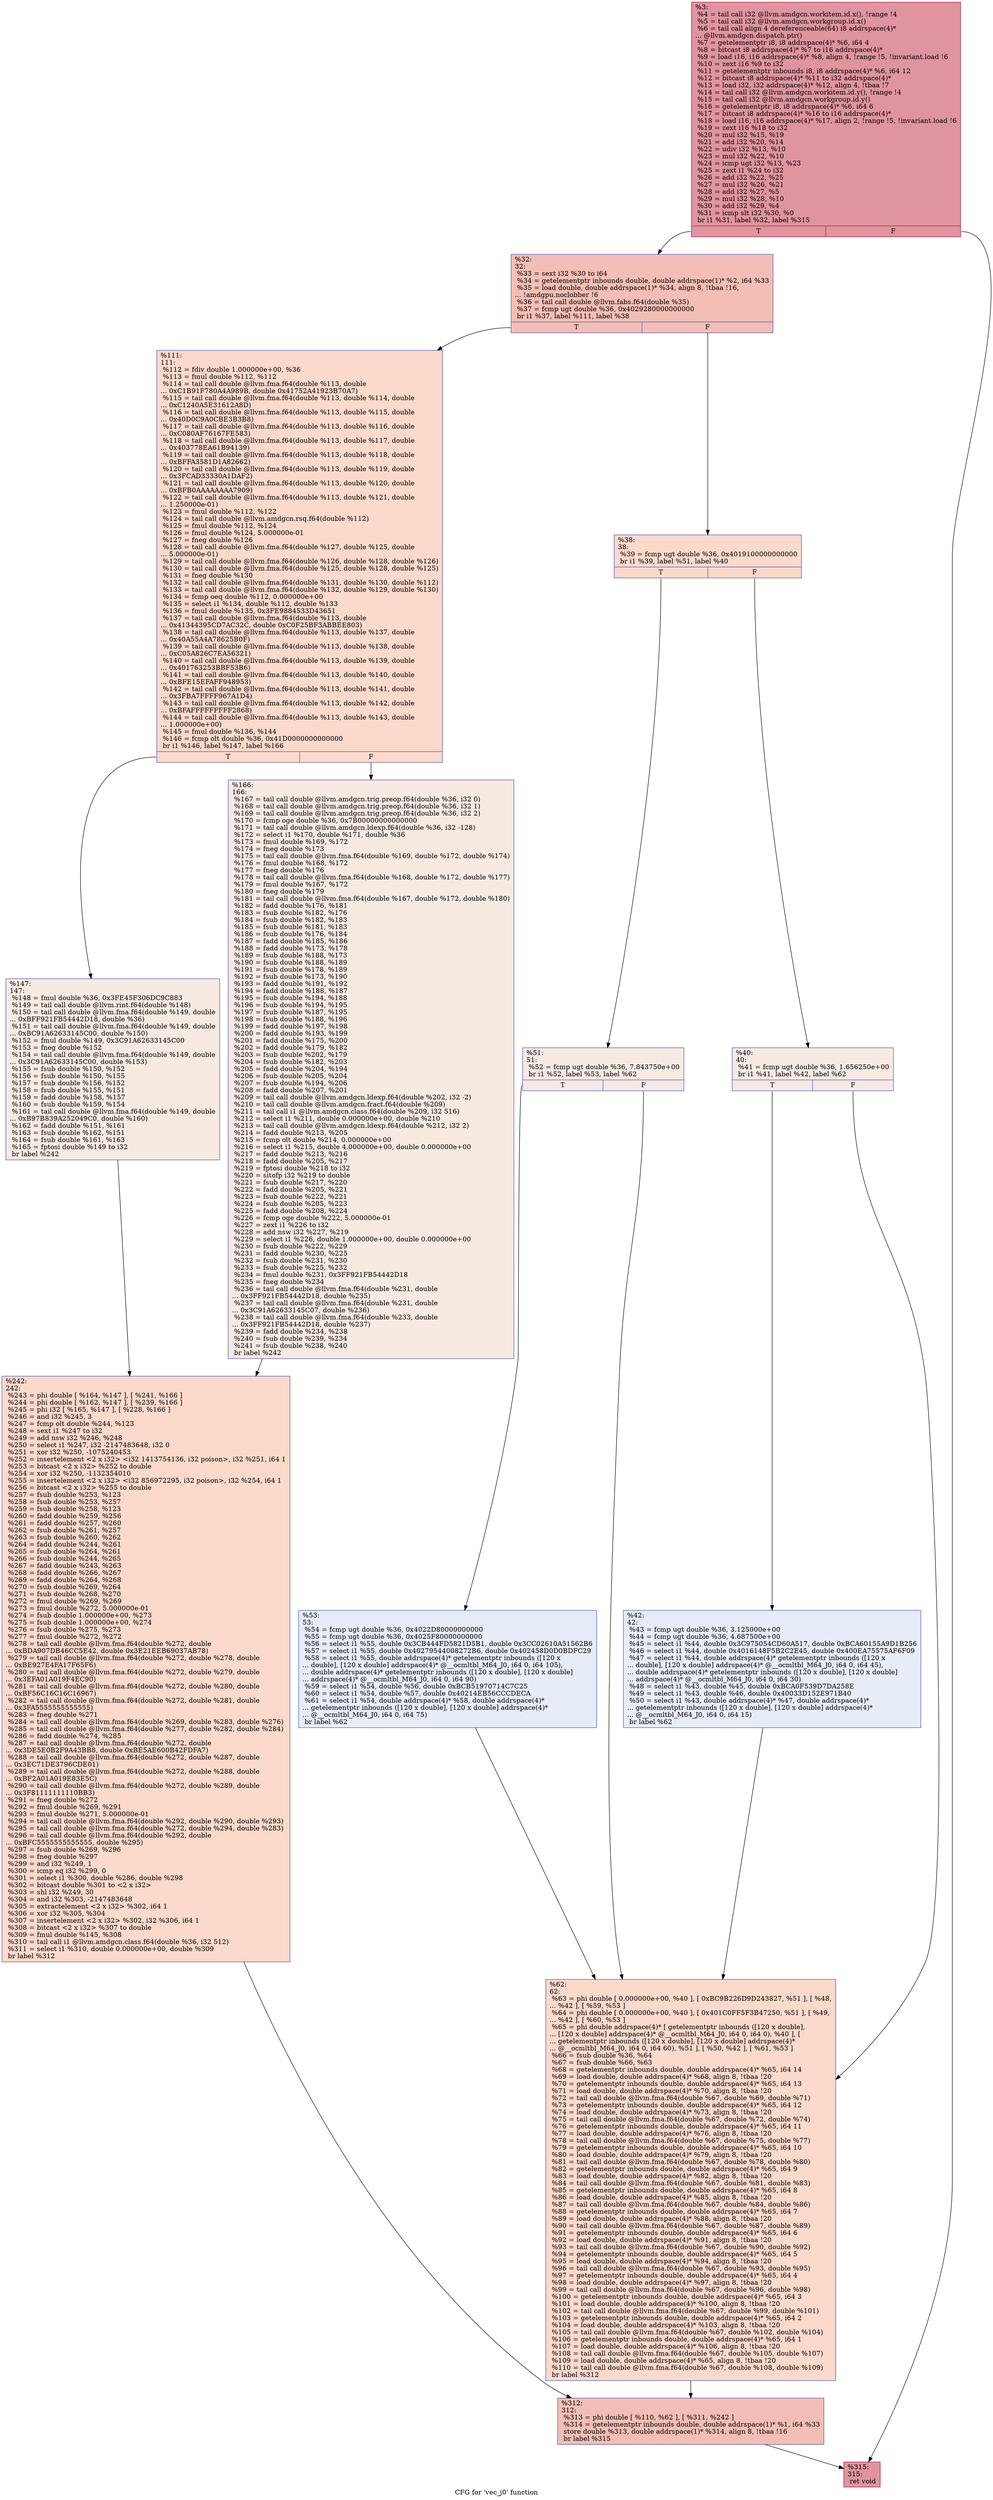 digraph "CFG for 'vec_j0' function" {
	label="CFG for 'vec_j0' function";

	Node0x5b97520 [shape=record,color="#b70d28ff", style=filled, fillcolor="#b70d2870",label="{%3:\l  %4 = tail call i32 @llvm.amdgcn.workitem.id.x(), !range !4\l  %5 = tail call i32 @llvm.amdgcn.workgroup.id.x()\l  %6 = tail call align 4 dereferenceable(64) i8 addrspace(4)*\l... @llvm.amdgcn.dispatch.ptr()\l  %7 = getelementptr i8, i8 addrspace(4)* %6, i64 4\l  %8 = bitcast i8 addrspace(4)* %7 to i16 addrspace(4)*\l  %9 = load i16, i16 addrspace(4)* %8, align 4, !range !5, !invariant.load !6\l  %10 = zext i16 %9 to i32\l  %11 = getelementptr inbounds i8, i8 addrspace(4)* %6, i64 12\l  %12 = bitcast i8 addrspace(4)* %11 to i32 addrspace(4)*\l  %13 = load i32, i32 addrspace(4)* %12, align 4, !tbaa !7\l  %14 = tail call i32 @llvm.amdgcn.workitem.id.y(), !range !4\l  %15 = tail call i32 @llvm.amdgcn.workgroup.id.y()\l  %16 = getelementptr i8, i8 addrspace(4)* %6, i64 6\l  %17 = bitcast i8 addrspace(4)* %16 to i16 addrspace(4)*\l  %18 = load i16, i16 addrspace(4)* %17, align 2, !range !5, !invariant.load !6\l  %19 = zext i16 %18 to i32\l  %20 = mul i32 %15, %19\l  %21 = add i32 %20, %14\l  %22 = udiv i32 %13, %10\l  %23 = mul i32 %22, %10\l  %24 = icmp ugt i32 %13, %23\l  %25 = zext i1 %24 to i32\l  %26 = add i32 %22, %25\l  %27 = mul i32 %26, %21\l  %28 = add i32 %27, %5\l  %29 = mul i32 %28, %10\l  %30 = add i32 %29, %4\l  %31 = icmp slt i32 %30, %0\l  br i1 %31, label %32, label %315\l|{<s0>T|<s1>F}}"];
	Node0x5b97520:s0 -> Node0x5b9b560;
	Node0x5b97520:s1 -> Node0x5b9b5f0;
	Node0x5b9b560 [shape=record,color="#3d50c3ff", style=filled, fillcolor="#e36c5570",label="{%32:\l32:                                               \l  %33 = sext i32 %30 to i64\l  %34 = getelementptr inbounds double, double addrspace(1)* %2, i64 %33\l  %35 = load double, double addrspace(1)* %34, align 8, !tbaa !16,\l... !amdgpu.noclobber !6\l  %36 = tail call double @llvm.fabs.f64(double %35)\l  %37 = fcmp ugt double %36, 0x4029280000000000\l  br i1 %37, label %111, label %38\l|{<s0>T|<s1>F}}"];
	Node0x5b9b560:s0 -> Node0x5b9bdc0;
	Node0x5b9b560:s1 -> Node0x5b9be50;
	Node0x5b9be50 [shape=record,color="#3d50c3ff", style=filled, fillcolor="#f7a88970",label="{%38:\l38:                                               \l  %39 = fcmp ugt double %36, 0x4019100000000000\l  br i1 %39, label %51, label %40\l|{<s0>T|<s1>F}}"];
	Node0x5b9be50:s0 -> Node0x5b9c020;
	Node0x5b9be50:s1 -> Node0x5b9c0b0;
	Node0x5b9c0b0 [shape=record,color="#3d50c3ff", style=filled, fillcolor="#eed0c070",label="{%40:\l40:                                               \l  %41 = fcmp ugt double %36, 1.656250e+00\l  br i1 %41, label %42, label %62\l|{<s0>T|<s1>F}}"];
	Node0x5b9c0b0:s0 -> Node0x5b9c280;
	Node0x5b9c0b0:s1 -> Node0x5b9c310;
	Node0x5b9c280 [shape=record,color="#3d50c3ff", style=filled, fillcolor="#c7d7f070",label="{%42:\l42:                                               \l  %43 = fcmp ugt double %36, 3.125000e+00\l  %44 = fcmp ugt double %36, 4.687500e+00\l  %45 = select i1 %44, double 0x3C975054CD60A517, double 0xBCA60155A9D1B256\l  %46 = select i1 %44, double 0x4016148F5B2C2E45, double 0x400EA75575AF6F09\l  %47 = select i1 %44, double addrspace(4)* getelementptr inbounds ([120 x\l... double], [120 x double] addrspace(4)* @__ocmltbl_M64_J0, i64 0, i64 45),\l... double addrspace(4)* getelementptr inbounds ([120 x double], [120 x double]\l... addrspace(4)* @__ocmltbl_M64_J0, i64 0, i64 30)\l  %48 = select i1 %43, double %45, double 0xBCA0F539D7DA258E\l  %49 = select i1 %43, double %46, double 0x40033D152E971B40\l  %50 = select i1 %43, double addrspace(4)* %47, double addrspace(4)*\l... getelementptr inbounds ([120 x double], [120 x double] addrspace(4)*\l... @__ocmltbl_M64_J0, i64 0, i64 15)\l  br label %62\l}"];
	Node0x5b9c280 -> Node0x5b9c310;
	Node0x5b9c020 [shape=record,color="#3d50c3ff", style=filled, fillcolor="#eed0c070",label="{%51:\l51:                                               \l  %52 = fcmp ugt double %36, 7.843750e+00\l  br i1 %52, label %53, label %62\l|{<s0>T|<s1>F}}"];
	Node0x5b9c020:s0 -> Node0x5b9d150;
	Node0x5b9c020:s1 -> Node0x5b9c310;
	Node0x5b9d150 [shape=record,color="#3d50c3ff", style=filled, fillcolor="#c7d7f070",label="{%53:\l53:                                               \l  %54 = fcmp ugt double %36, 0x4022D80000000000\l  %55 = fcmp ugt double %36, 0x4025F80000000000\l  %56 = select i1 %55, double 0x3CB444FD5821D5B1, double 0x3CC02610A51562B6\l  %57 = select i1 %55, double 0x40279544008272B6, double 0x402458D0D0BDFC29\l  %58 = select i1 %55, double addrspace(4)* getelementptr inbounds ([120 x\l... double], [120 x double] addrspace(4)* @__ocmltbl_M64_J0, i64 0, i64 105),\l... double addrspace(4)* getelementptr inbounds ([120 x double], [120 x double]\l... addrspace(4)* @__ocmltbl_M64_J0, i64 0, i64 90)\l  %59 = select i1 %54, double %56, double 0xBCB51970714C7C25\l  %60 = select i1 %54, double %57, double 0x40214EB56CCCDECA\l  %61 = select i1 %54, double addrspace(4)* %58, double addrspace(4)*\l... getelementptr inbounds ([120 x double], [120 x double] addrspace(4)*\l... @__ocmltbl_M64_J0, i64 0, i64 75)\l  br label %62\l}"];
	Node0x5b9d150 -> Node0x5b9c310;
	Node0x5b9c310 [shape=record,color="#3d50c3ff", style=filled, fillcolor="#f7a88970",label="{%62:\l62:                                               \l  %63 = phi double [ 0.000000e+00, %40 ], [ 0xBC9B226D9D243827, %51 ], [ %48,\l... %42 ], [ %59, %53 ]\l  %64 = phi double [ 0.000000e+00, %40 ], [ 0x401C0FF5F3B47250, %51 ], [ %49,\l... %42 ], [ %60, %53 ]\l  %65 = phi double addrspace(4)* [ getelementptr inbounds ([120 x double],\l... [120 x double] addrspace(4)* @__ocmltbl_M64_J0, i64 0, i64 0), %40 ], [\l... getelementptr inbounds ([120 x double], [120 x double] addrspace(4)*\l... @__ocmltbl_M64_J0, i64 0, i64 60), %51 ], [ %50, %42 ], [ %61, %53 ]\l  %66 = fsub double %36, %64\l  %67 = fsub double %66, %63\l  %68 = getelementptr inbounds double, double addrspace(4)* %65, i64 14\l  %69 = load double, double addrspace(4)* %68, align 8, !tbaa !20\l  %70 = getelementptr inbounds double, double addrspace(4)* %65, i64 13\l  %71 = load double, double addrspace(4)* %70, align 8, !tbaa !20\l  %72 = tail call double @llvm.fma.f64(double %67, double %69, double %71)\l  %73 = getelementptr inbounds double, double addrspace(4)* %65, i64 12\l  %74 = load double, double addrspace(4)* %73, align 8, !tbaa !20\l  %75 = tail call double @llvm.fma.f64(double %67, double %72, double %74)\l  %76 = getelementptr inbounds double, double addrspace(4)* %65, i64 11\l  %77 = load double, double addrspace(4)* %76, align 8, !tbaa !20\l  %78 = tail call double @llvm.fma.f64(double %67, double %75, double %77)\l  %79 = getelementptr inbounds double, double addrspace(4)* %65, i64 10\l  %80 = load double, double addrspace(4)* %79, align 8, !tbaa !20\l  %81 = tail call double @llvm.fma.f64(double %67, double %78, double %80)\l  %82 = getelementptr inbounds double, double addrspace(4)* %65, i64 9\l  %83 = load double, double addrspace(4)* %82, align 8, !tbaa !20\l  %84 = tail call double @llvm.fma.f64(double %67, double %81, double %83)\l  %85 = getelementptr inbounds double, double addrspace(4)* %65, i64 8\l  %86 = load double, double addrspace(4)* %85, align 8, !tbaa !20\l  %87 = tail call double @llvm.fma.f64(double %67, double %84, double %86)\l  %88 = getelementptr inbounds double, double addrspace(4)* %65, i64 7\l  %89 = load double, double addrspace(4)* %88, align 8, !tbaa !20\l  %90 = tail call double @llvm.fma.f64(double %67, double %87, double %89)\l  %91 = getelementptr inbounds double, double addrspace(4)* %65, i64 6\l  %92 = load double, double addrspace(4)* %91, align 8, !tbaa !20\l  %93 = tail call double @llvm.fma.f64(double %67, double %90, double %92)\l  %94 = getelementptr inbounds double, double addrspace(4)* %65, i64 5\l  %95 = load double, double addrspace(4)* %94, align 8, !tbaa !20\l  %96 = tail call double @llvm.fma.f64(double %67, double %93, double %95)\l  %97 = getelementptr inbounds double, double addrspace(4)* %65, i64 4\l  %98 = load double, double addrspace(4)* %97, align 8, !tbaa !20\l  %99 = tail call double @llvm.fma.f64(double %67, double %96, double %98)\l  %100 = getelementptr inbounds double, double addrspace(4)* %65, i64 3\l  %101 = load double, double addrspace(4)* %100, align 8, !tbaa !20\l  %102 = tail call double @llvm.fma.f64(double %67, double %99, double %101)\l  %103 = getelementptr inbounds double, double addrspace(4)* %65, i64 2\l  %104 = load double, double addrspace(4)* %103, align 8, !tbaa !20\l  %105 = tail call double @llvm.fma.f64(double %67, double %102, double %104)\l  %106 = getelementptr inbounds double, double addrspace(4)* %65, i64 1\l  %107 = load double, double addrspace(4)* %106, align 8, !tbaa !20\l  %108 = tail call double @llvm.fma.f64(double %67, double %105, double %107)\l  %109 = load double, double addrspace(4)* %65, align 8, !tbaa !20\l  %110 = tail call double @llvm.fma.f64(double %67, double %108, double %109)\l  br label %312\l}"];
	Node0x5b9c310 -> Node0x5ba0e60;
	Node0x5b9bdc0 [shape=record,color="#3d50c3ff", style=filled, fillcolor="#f7a88970",label="{%111:\l111:                                              \l  %112 = fdiv double 1.000000e+00, %36\l  %113 = fmul double %112, %112\l  %114 = tail call double @llvm.fma.f64(double %113, double\l... 0xC1B91F780A4A989B, double 0x41752A41923B70A7)\l  %115 = tail call double @llvm.fma.f64(double %113, double %114, double\l... 0xC1240A5E31612A8D)\l  %116 = tail call double @llvm.fma.f64(double %113, double %115, double\l... 0x40D0C9A0CBE3B3B8)\l  %117 = tail call double @llvm.fma.f64(double %113, double %116, double\l... 0xC080AF76167FE583)\l  %118 = tail call double @llvm.fma.f64(double %113, double %117, double\l... 0x403778EA61B94139)\l  %119 = tail call double @llvm.fma.f64(double %113, double %118, double\l... 0xBFFA3581D1A82662)\l  %120 = tail call double @llvm.fma.f64(double %113, double %119, double\l... 0x3FCAD33330A1DAF2)\l  %121 = tail call double @llvm.fma.f64(double %113, double %120, double\l... 0xBFB0AAAAAAAA7909)\l  %122 = tail call double @llvm.fma.f64(double %113, double %121, double\l... 1.250000e-01)\l  %123 = fmul double %112, %122\l  %124 = tail call double @llvm.amdgcn.rsq.f64(double %112)\l  %125 = fmul double %112, %124\l  %126 = fmul double %124, 5.000000e-01\l  %127 = fneg double %126\l  %128 = tail call double @llvm.fma.f64(double %127, double %125, double\l... 5.000000e-01)\l  %129 = tail call double @llvm.fma.f64(double %126, double %128, double %126)\l  %130 = tail call double @llvm.fma.f64(double %125, double %128, double %125)\l  %131 = fneg double %130\l  %132 = tail call double @llvm.fma.f64(double %131, double %130, double %112)\l  %133 = tail call double @llvm.fma.f64(double %132, double %129, double %130)\l  %134 = fcmp oeq double %112, 0.000000e+00\l  %135 = select i1 %134, double %112, double %133\l  %136 = fmul double %135, 0x3FE9884533D43651\l  %137 = tail call double @llvm.fma.f64(double %113, double\l... 0x41344395CD7AC32C, double 0xC0F25BF3ABBEE803)\l  %138 = tail call double @llvm.fma.f64(double %113, double %137, double\l... 0x40A55A4A78625B0F)\l  %139 = tail call double @llvm.fma.f64(double %113, double %138, double\l... 0xC05A826C7EA56321)\l  %140 = tail call double @llvm.fma.f64(double %113, double %139, double\l... 0x401763253BBF53B6)\l  %141 = tail call double @llvm.fma.f64(double %113, double %140, double\l... 0xBFE15EFAFF948953)\l  %142 = tail call double @llvm.fma.f64(double %113, double %141, double\l... 0x3FBA7FFFF967A1D4)\l  %143 = tail call double @llvm.fma.f64(double %113, double %142, double\l... 0xBFAFFFFFFFFF2868)\l  %144 = tail call double @llvm.fma.f64(double %113, double %143, double\l... 1.000000e+00)\l  %145 = fmul double %136, %144\l  %146 = fcmp olt double %36, 0x41D0000000000000\l  br i1 %146, label %147, label %166\l|{<s0>T|<s1>F}}"];
	Node0x5b9bdc0:s0 -> Node0x5ba3b60;
	Node0x5b9bdc0:s1 -> Node0x5ba3bf0;
	Node0x5ba3b60 [shape=record,color="#3d50c3ff", style=filled, fillcolor="#eed0c070",label="{%147:\l147:                                              \l  %148 = fmul double %36, 0x3FE45F306DC9C883\l  %149 = tail call double @llvm.rint.f64(double %148)\l  %150 = tail call double @llvm.fma.f64(double %149, double\l... 0xBFF921FB54442D18, double %36)\l  %151 = tail call double @llvm.fma.f64(double %149, double\l... 0xBC91A62633145C00, double %150)\l  %152 = fmul double %149, 0x3C91A62633145C00\l  %153 = fneg double %152\l  %154 = tail call double @llvm.fma.f64(double %149, double\l... 0x3C91A62633145C00, double %153)\l  %155 = fsub double %150, %152\l  %156 = fsub double %150, %155\l  %157 = fsub double %156, %152\l  %158 = fsub double %155, %151\l  %159 = fadd double %158, %157\l  %160 = fsub double %159, %154\l  %161 = tail call double @llvm.fma.f64(double %149, double\l... 0xB97B839A252049C0, double %160)\l  %162 = fadd double %151, %161\l  %163 = fsub double %162, %151\l  %164 = fsub double %161, %163\l  %165 = fptosi double %149 to i32\l  br label %242\l}"];
	Node0x5ba3b60 -> Node0x5ba4c30;
	Node0x5ba3bf0 [shape=record,color="#3d50c3ff", style=filled, fillcolor="#eed0c070",label="{%166:\l166:                                              \l  %167 = tail call double @llvm.amdgcn.trig.preop.f64(double %36, i32 0)\l  %168 = tail call double @llvm.amdgcn.trig.preop.f64(double %36, i32 1)\l  %169 = tail call double @llvm.amdgcn.trig.preop.f64(double %36, i32 2)\l  %170 = fcmp oge double %36, 0x7B00000000000000\l  %171 = tail call double @llvm.amdgcn.ldexp.f64(double %36, i32 -128)\l  %172 = select i1 %170, double %171, double %36\l  %173 = fmul double %169, %172\l  %174 = fneg double %173\l  %175 = tail call double @llvm.fma.f64(double %169, double %172, double %174)\l  %176 = fmul double %168, %172\l  %177 = fneg double %176\l  %178 = tail call double @llvm.fma.f64(double %168, double %172, double %177)\l  %179 = fmul double %167, %172\l  %180 = fneg double %179\l  %181 = tail call double @llvm.fma.f64(double %167, double %172, double %180)\l  %182 = fadd double %176, %181\l  %183 = fsub double %182, %176\l  %184 = fsub double %182, %183\l  %185 = fsub double %181, %183\l  %186 = fsub double %176, %184\l  %187 = fadd double %185, %186\l  %188 = fadd double %173, %178\l  %189 = fsub double %188, %173\l  %190 = fsub double %188, %189\l  %191 = fsub double %178, %189\l  %192 = fsub double %173, %190\l  %193 = fadd double %191, %192\l  %194 = fadd double %188, %187\l  %195 = fsub double %194, %188\l  %196 = fsub double %194, %195\l  %197 = fsub double %187, %195\l  %198 = fsub double %188, %196\l  %199 = fadd double %197, %198\l  %200 = fadd double %193, %199\l  %201 = fadd double %175, %200\l  %202 = fadd double %179, %182\l  %203 = fsub double %202, %179\l  %204 = fsub double %182, %203\l  %205 = fadd double %204, %194\l  %206 = fsub double %205, %204\l  %207 = fsub double %194, %206\l  %208 = fadd double %207, %201\l  %209 = tail call double @llvm.amdgcn.ldexp.f64(double %202, i32 -2)\l  %210 = tail call double @llvm.amdgcn.fract.f64(double %209)\l  %211 = tail call i1 @llvm.amdgcn.class.f64(double %209, i32 516)\l  %212 = select i1 %211, double 0.000000e+00, double %210\l  %213 = tail call double @llvm.amdgcn.ldexp.f64(double %212, i32 2)\l  %214 = fadd double %213, %205\l  %215 = fcmp olt double %214, 0.000000e+00\l  %216 = select i1 %215, double 4.000000e+00, double 0.000000e+00\l  %217 = fadd double %213, %216\l  %218 = fadd double %205, %217\l  %219 = fptosi double %218 to i32\l  %220 = sitofp i32 %219 to double\l  %221 = fsub double %217, %220\l  %222 = fadd double %205, %221\l  %223 = fsub double %222, %221\l  %224 = fsub double %205, %223\l  %225 = fadd double %208, %224\l  %226 = fcmp oge double %222, 5.000000e-01\l  %227 = zext i1 %226 to i32\l  %228 = add nsw i32 %227, %219\l  %229 = select i1 %226, double 1.000000e+00, double 0.000000e+00\l  %230 = fsub double %222, %229\l  %231 = fadd double %230, %225\l  %232 = fsub double %231, %230\l  %233 = fsub double %225, %232\l  %234 = fmul double %231, 0x3FF921FB54442D18\l  %235 = fneg double %234\l  %236 = tail call double @llvm.fma.f64(double %231, double\l... 0x3FF921FB54442D18, double %235)\l  %237 = tail call double @llvm.fma.f64(double %231, double\l... 0x3C91A62633145C07, double %236)\l  %238 = tail call double @llvm.fma.f64(double %233, double\l... 0x3FF921FB54442D18, double %237)\l  %239 = fadd double %234, %238\l  %240 = fsub double %239, %234\l  %241 = fsub double %238, %240\l  br label %242\l}"];
	Node0x5ba3bf0 -> Node0x5ba4c30;
	Node0x5ba4c30 [shape=record,color="#3d50c3ff", style=filled, fillcolor="#f7a88970",label="{%242:\l242:                                              \l  %243 = phi double [ %164, %147 ], [ %241, %166 ]\l  %244 = phi double [ %162, %147 ], [ %239, %166 ]\l  %245 = phi i32 [ %165, %147 ], [ %228, %166 ]\l  %246 = and i32 %245, 3\l  %247 = fcmp olt double %244, %123\l  %248 = sext i1 %247 to i32\l  %249 = add nsw i32 %246, %248\l  %250 = select i1 %247, i32 -2147483648, i32 0\l  %251 = xor i32 %250, -1075240453\l  %252 = insertelement \<2 x i32\> \<i32 1413754136, i32 poison\>, i32 %251, i64 1\l  %253 = bitcast \<2 x i32\> %252 to double\l  %254 = xor i32 %250, -1132354010\l  %255 = insertelement \<2 x i32\> \<i32 856972295, i32 poison\>, i32 %254, i64 1\l  %256 = bitcast \<2 x i32\> %255 to double\l  %257 = fsub double %253, %123\l  %258 = fsub double %253, %257\l  %259 = fsub double %258, %123\l  %260 = fadd double %259, %256\l  %261 = fadd double %257, %260\l  %262 = fsub double %261, %257\l  %263 = fsub double %260, %262\l  %264 = fadd double %244, %261\l  %265 = fsub double %264, %261\l  %266 = fsub double %244, %265\l  %267 = fadd double %243, %263\l  %268 = fadd double %266, %267\l  %269 = fadd double %264, %268\l  %270 = fsub double %269, %264\l  %271 = fsub double %268, %270\l  %272 = fmul double %269, %269\l  %273 = fmul double %272, 5.000000e-01\l  %274 = fsub double 1.000000e+00, %273\l  %275 = fsub double 1.000000e+00, %274\l  %276 = fsub double %275, %273\l  %277 = fmul double %272, %272\l  %278 = tail call double @llvm.fma.f64(double %272, double\l... 0xBDA907DB46CC5E42, double 0x3E21EEB69037AB78)\l  %279 = tail call double @llvm.fma.f64(double %272, double %278, double\l... 0xBE927E4FA17F65F6)\l  %280 = tail call double @llvm.fma.f64(double %272, double %279, double\l... 0x3EFA01A019F4EC90)\l  %281 = tail call double @llvm.fma.f64(double %272, double %280, double\l... 0xBF56C16C16C16967)\l  %282 = tail call double @llvm.fma.f64(double %272, double %281, double\l... 0x3FA5555555555555)\l  %283 = fneg double %271\l  %284 = tail call double @llvm.fma.f64(double %269, double %283, double %276)\l  %285 = tail call double @llvm.fma.f64(double %277, double %282, double %284)\l  %286 = fadd double %274, %285\l  %287 = tail call double @llvm.fma.f64(double %272, double\l... 0x3DE5E0B2F9A43BB8, double 0xBE5AE600B42FDFA7)\l  %288 = tail call double @llvm.fma.f64(double %272, double %287, double\l... 0x3EC71DE3796CDE01)\l  %289 = tail call double @llvm.fma.f64(double %272, double %288, double\l... 0xBF2A01A019E83E5C)\l  %290 = tail call double @llvm.fma.f64(double %272, double %289, double\l... 0x3F81111111110BB3)\l  %291 = fneg double %272\l  %292 = fmul double %269, %291\l  %293 = fmul double %271, 5.000000e-01\l  %294 = tail call double @llvm.fma.f64(double %292, double %290, double %293)\l  %295 = tail call double @llvm.fma.f64(double %272, double %294, double %283)\l  %296 = tail call double @llvm.fma.f64(double %292, double\l... 0xBFC5555555555555, double %295)\l  %297 = fsub double %269, %296\l  %298 = fneg double %297\l  %299 = and i32 %249, 1\l  %300 = icmp eq i32 %299, 0\l  %301 = select i1 %300, double %286, double %298\l  %302 = bitcast double %301 to \<2 x i32\>\l  %303 = shl i32 %249, 30\l  %304 = and i32 %303, -2147483648\l  %305 = extractelement \<2 x i32\> %302, i64 1\l  %306 = xor i32 %305, %304\l  %307 = insertelement \<2 x i32\> %302, i32 %306, i64 1\l  %308 = bitcast \<2 x i32\> %307 to double\l  %309 = fmul double %145, %308\l  %310 = tail call i1 @llvm.amdgcn.class.f64(double %36, i32 512)\l  %311 = select i1 %310, double 0.000000e+00, double %309\l  br label %312\l}"];
	Node0x5ba4c30 -> Node0x5ba0e60;
	Node0x5ba0e60 [shape=record,color="#3d50c3ff", style=filled, fillcolor="#e36c5570",label="{%312:\l312:                                              \l  %313 = phi double [ %110, %62 ], [ %311, %242 ]\l  %314 = getelementptr inbounds double, double addrspace(1)* %1, i64 %33\l  store double %313, double addrspace(1)* %314, align 8, !tbaa !16\l  br label %315\l}"];
	Node0x5ba0e60 -> Node0x5b9b5f0;
	Node0x5b9b5f0 [shape=record,color="#b70d28ff", style=filled, fillcolor="#b70d2870",label="{%315:\l315:                                              \l  ret void\l}"];
}
